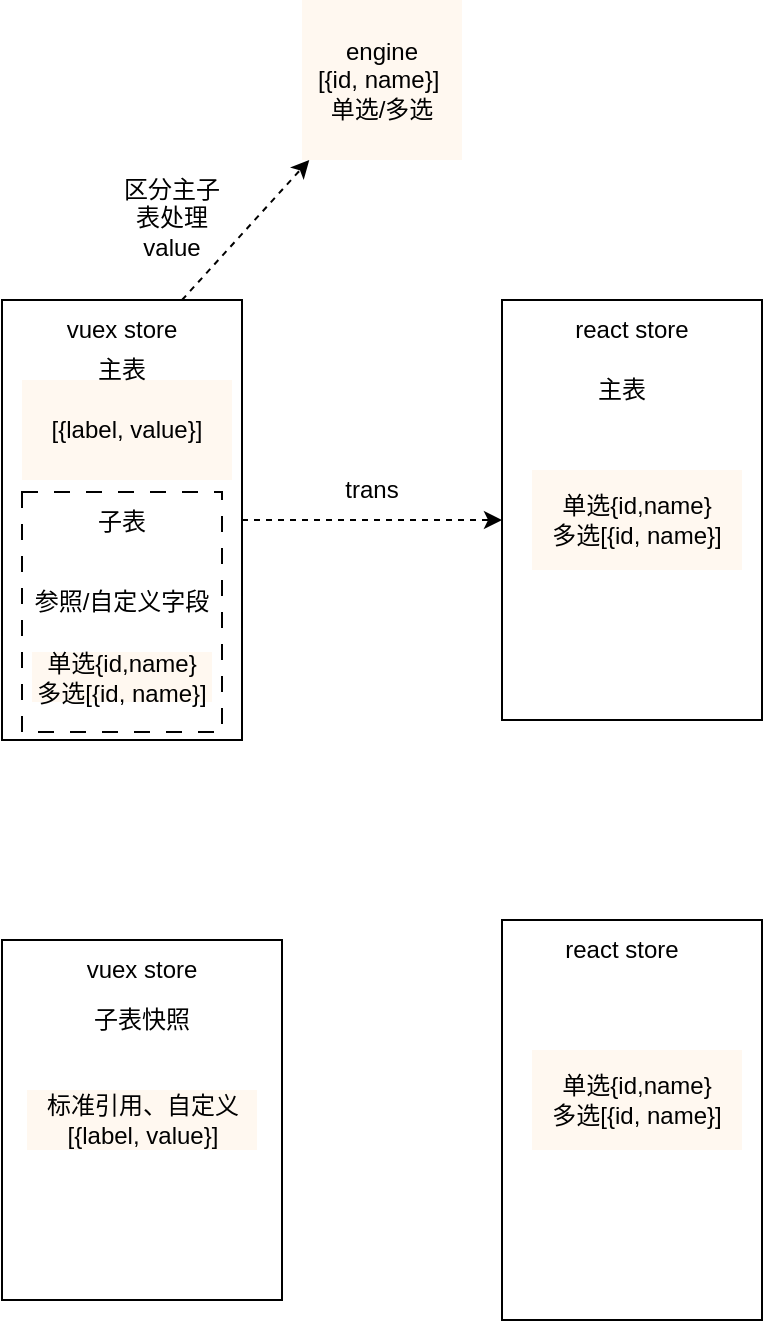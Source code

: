 <mxfile version="21.0.8" type="github">
  <diagram name="第 1 页" id="1EUM0J2gc1DmTm3wHMSR">
    <mxGraphModel dx="1434" dy="796" grid="1" gridSize="10" guides="1" tooltips="1" connect="1" arrows="1" fold="1" page="1" pageScale="1" pageWidth="827" pageHeight="1169" math="0" shadow="0">
      <root>
        <mxCell id="0" />
        <mxCell id="1" parent="0" />
        <mxCell id="m49VdasW2PzA-LKlL7no-2" value="" style="rounded=0;whiteSpace=wrap;html=1;fillColor=none;" vertex="1" parent="1">
          <mxGeometry x="60" y="210" width="120" height="220" as="geometry" />
        </mxCell>
        <mxCell id="m49VdasW2PzA-LKlL7no-3" value="vuex store" style="text;html=1;strokeColor=none;fillColor=none;align=center;verticalAlign=middle;whiteSpace=wrap;rounded=0;" vertex="1" parent="1">
          <mxGeometry x="90" y="210" width="60" height="30" as="geometry" />
        </mxCell>
        <mxCell id="m49VdasW2PzA-LKlL7no-4" value="" style="rounded=0;whiteSpace=wrap;html=1;fillColor=none;" vertex="1" parent="1">
          <mxGeometry x="310" y="210" width="130" height="210" as="geometry" />
        </mxCell>
        <mxCell id="m49VdasW2PzA-LKlL7no-5" value="react store" style="text;html=1;strokeColor=none;fillColor=none;align=center;verticalAlign=middle;whiteSpace=wrap;rounded=0;" vertex="1" parent="1">
          <mxGeometry x="340" y="520" width="60" height="30" as="geometry" />
        </mxCell>
        <mxCell id="m49VdasW2PzA-LKlL7no-6" value="主表" style="text;html=1;strokeColor=none;fillColor=none;align=center;verticalAlign=middle;whiteSpace=wrap;rounded=0;" vertex="1" parent="1">
          <mxGeometry x="90" y="230" width="60" height="30" as="geometry" />
        </mxCell>
        <mxCell id="m49VdasW2PzA-LKlL7no-7" value="主表" style="text;html=1;strokeColor=none;fillColor=none;align=center;verticalAlign=middle;whiteSpace=wrap;rounded=0;" vertex="1" parent="1">
          <mxGeometry x="340" y="240" width="60" height="30" as="geometry" />
        </mxCell>
        <mxCell id="m49VdasW2PzA-LKlL7no-13" value="" style="rounded=0;whiteSpace=wrap;html=1;fillColor=none;" vertex="1" parent="1">
          <mxGeometry x="60" y="530" width="140" height="180" as="geometry" />
        </mxCell>
        <mxCell id="m49VdasW2PzA-LKlL7no-14" value="子表快照" style="text;html=1;strokeColor=none;fillColor=none;align=center;verticalAlign=middle;whiteSpace=wrap;rounded=0;" vertex="1" parent="1">
          <mxGeometry x="100" y="555" width="60" height="30" as="geometry" />
        </mxCell>
        <mxCell id="m49VdasW2PzA-LKlL7no-15" value="vuex store" style="text;html=1;strokeColor=none;fillColor=none;align=center;verticalAlign=middle;whiteSpace=wrap;rounded=0;" vertex="1" parent="1">
          <mxGeometry x="100" y="530" width="60" height="30" as="geometry" />
        </mxCell>
        <mxCell id="m49VdasW2PzA-LKlL7no-16" value="" style="rounded=0;whiteSpace=wrap;html=1;fillColor=none;" vertex="1" parent="1">
          <mxGeometry x="310" y="520" width="130" height="200" as="geometry" />
        </mxCell>
        <mxCell id="m49VdasW2PzA-LKlL7no-19" value="标准引用、自定义&lt;br&gt;[{label, value}]" style="text;html=1;strokeColor=none;fillColor=#ffe6cc;align=center;verticalAlign=middle;whiteSpace=wrap;rounded=0;opacity=30;" vertex="1" parent="1">
          <mxGeometry x="72.5" y="605" width="115" height="30" as="geometry" />
        </mxCell>
        <mxCell id="m49VdasW2PzA-LKlL7no-23" value="react store" style="text;html=1;strokeColor=none;fillColor=none;align=center;verticalAlign=middle;whiteSpace=wrap;rounded=0;" vertex="1" parent="1">
          <mxGeometry x="345" y="210" width="60" height="30" as="geometry" />
        </mxCell>
        <mxCell id="m49VdasW2PzA-LKlL7no-26" value="engine&lt;br&gt;[{id, name}]&amp;nbsp;&lt;br&gt;单选/多选" style="whiteSpace=wrap;html=1;aspect=fixed;fillColor=#ffe6cc;strokeColor=none;opacity=30;" vertex="1" parent="1">
          <mxGeometry x="210" y="60" width="80" height="80" as="geometry" />
        </mxCell>
        <mxCell id="m49VdasW2PzA-LKlL7no-27" value="" style="group;fillColor=none;strokeColor=none;opacity=30;" vertex="1" connectable="0" parent="1">
          <mxGeometry x="70" y="306" width="100" height="120" as="geometry" />
        </mxCell>
        <mxCell id="m49VdasW2PzA-LKlL7no-28" value="" style="group" vertex="1" connectable="0" parent="m49VdasW2PzA-LKlL7no-27">
          <mxGeometry width="100" height="120" as="geometry" />
        </mxCell>
        <mxCell id="m49VdasW2PzA-LKlL7no-9" value="" style="rounded=0;whiteSpace=wrap;html=1;fillColor=none;strokeColor=default;dashed=1;dashPattern=8 8;" vertex="1" parent="m49VdasW2PzA-LKlL7no-28">
          <mxGeometry width="100" height="120" as="geometry" />
        </mxCell>
        <mxCell id="m49VdasW2PzA-LKlL7no-10" value="参照/自定义字段" style="text;html=1;strokeColor=none;fillColor=none;align=center;verticalAlign=middle;whiteSpace=wrap;rounded=0;" vertex="1" parent="m49VdasW2PzA-LKlL7no-28">
          <mxGeometry x="5" y="40" width="90" height="30" as="geometry" />
        </mxCell>
        <mxCell id="m49VdasW2PzA-LKlL7no-12" value="子表" style="text;html=1;strokeColor=none;fillColor=none;align=center;verticalAlign=middle;whiteSpace=wrap;rounded=0;" vertex="1" parent="m49VdasW2PzA-LKlL7no-28">
          <mxGeometry x="20" width="60" height="30" as="geometry" />
        </mxCell>
        <mxCell id="m49VdasW2PzA-LKlL7no-22" value="单选{id,name}&lt;br&gt;多选[{id, name}]" style="text;html=1;strokeColor=none;fillColor=#ffe6cc;align=center;verticalAlign=middle;whiteSpace=wrap;rounded=0;opacity=30;" vertex="1" parent="m49VdasW2PzA-LKlL7no-28">
          <mxGeometry x="5" y="80" width="90" height="25" as="geometry" />
        </mxCell>
        <mxCell id="m49VdasW2PzA-LKlL7no-30" value="单选{id,name}&lt;br style=&quot;border-color: var(--border-color);&quot;&gt;多选[{id, name}]" style="rounded=0;whiteSpace=wrap;html=1;strokeColor=none;fillColor=#ffe6cc;opacity=30;" vertex="1" parent="1">
          <mxGeometry x="325" y="295" width="105" height="50" as="geometry" />
        </mxCell>
        <mxCell id="m49VdasW2PzA-LKlL7no-31" value="单选{id,name}&lt;br style=&quot;border-color: var(--border-color);&quot;&gt;多选[{id, name}]" style="rounded=0;whiteSpace=wrap;html=1;strokeColor=none;fillColor=#ffe6cc;opacity=30;" vertex="1" parent="1">
          <mxGeometry x="325" y="585" width="105" height="50" as="geometry" />
        </mxCell>
        <mxCell id="m49VdasW2PzA-LKlL7no-32" value="" style="endArrow=classic;html=1;rounded=0;exitX=1;exitY=0.5;exitDx=0;exitDy=0;dashed=1;" edge="1" parent="1" source="m49VdasW2PzA-LKlL7no-2">
          <mxGeometry width="50" height="50" relative="1" as="geometry">
            <mxPoint x="250" y="360" as="sourcePoint" />
            <mxPoint x="310" y="320" as="targetPoint" />
          </mxGeometry>
        </mxCell>
        <mxCell id="m49VdasW2PzA-LKlL7no-34" value="trans" style="text;html=1;strokeColor=none;fillColor=none;align=center;verticalAlign=middle;whiteSpace=wrap;rounded=0;" vertex="1" parent="1">
          <mxGeometry x="215" y="290" width="60" height="30" as="geometry" />
        </mxCell>
        <mxCell id="m49VdasW2PzA-LKlL7no-35" value="[{label, value}]" style="rounded=0;whiteSpace=wrap;html=1;strokeColor=none;fillColor=#ffe6cc;opacity=30;" vertex="1" parent="1">
          <mxGeometry x="70" y="250" width="105" height="50" as="geometry" />
        </mxCell>
        <mxCell id="m49VdasW2PzA-LKlL7no-36" value="" style="endArrow=classic;html=1;rounded=0;dashed=1;" edge="1" parent="1" target="m49VdasW2PzA-LKlL7no-26">
          <mxGeometry width="50" height="50" relative="1" as="geometry">
            <mxPoint x="150" y="210" as="sourcePoint" />
            <mxPoint x="200" y="160" as="targetPoint" />
          </mxGeometry>
        </mxCell>
        <mxCell id="m49VdasW2PzA-LKlL7no-44" value="区分主子表处理value" style="text;html=1;strokeColor=none;fillColor=none;align=center;verticalAlign=middle;whiteSpace=wrap;rounded=0;" vertex="1" parent="1">
          <mxGeometry x="115" y="154" width="60" height="30" as="geometry" />
        </mxCell>
      </root>
    </mxGraphModel>
  </diagram>
</mxfile>
